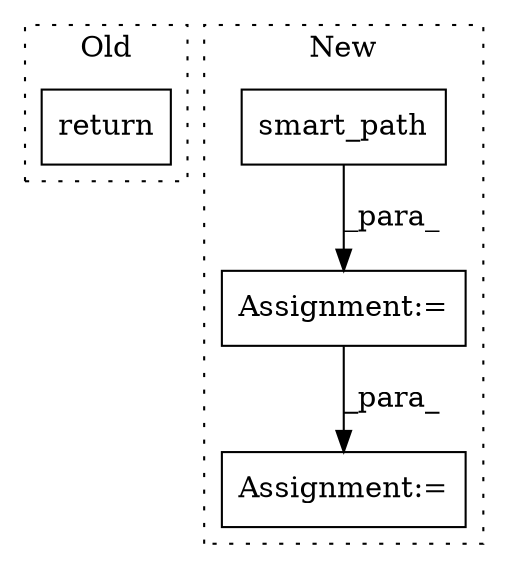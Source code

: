 digraph G {
subgraph cluster0 {
1 [label="return" a="41" s="923" l="7" shape="box"];
label = "Old";
style="dotted";
}
subgraph cluster1 {
2 [label="smart_path" a="32" s="1825,1845" l="11,1" shape="box"];
3 [label="Assignment:=" a="7" s="1824" l="1" shape="box"];
4 [label="Assignment:=" a="7" s="2001" l="1" shape="box"];
label = "New";
style="dotted";
}
2 -> 3 [label="_para_"];
3 -> 4 [label="_para_"];
}
